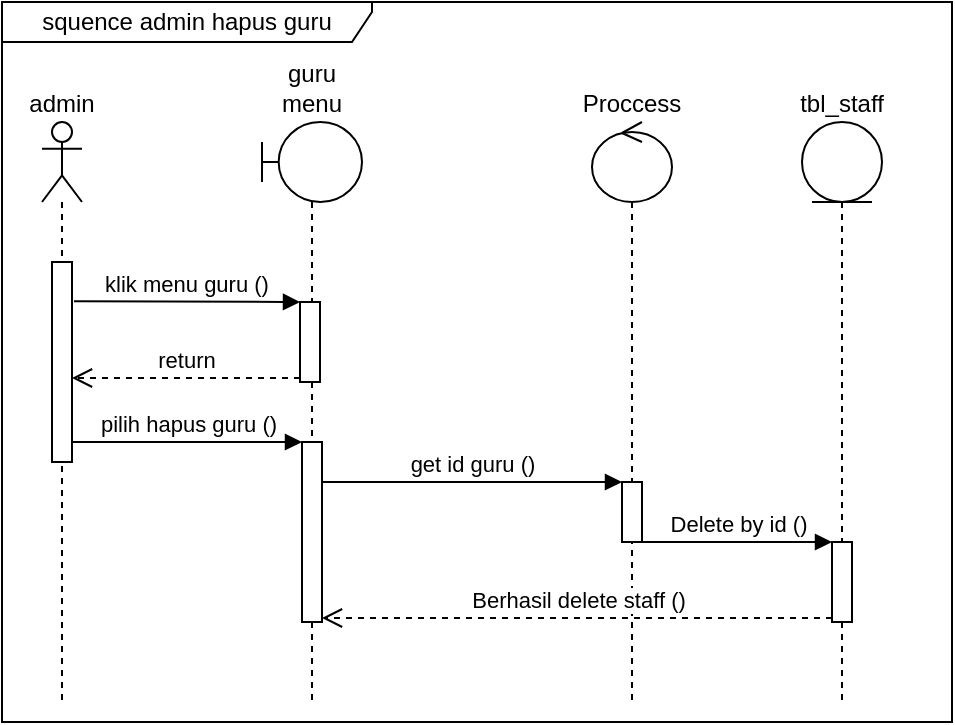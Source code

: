 <mxfile version="17.4.2" type="device"><diagram id="8GVj2OKJ4D0ufu87AxuA" name="Page-1"><mxGraphModel dx="1014" dy="651" grid="1" gridSize="10" guides="1" tooltips="1" connect="1" arrows="1" fold="1" page="1" pageScale="1" pageWidth="850" pageHeight="1100" math="0" shadow="0"><root><mxCell id="0"/><mxCell id="1" parent="0"/><mxCell id="cu_w6PsO_UPOJvD_NwXI-1" value="guru menu" style="shape=umlLifeline;participant=umlBoundary;perimeter=lifelinePerimeter;whiteSpace=wrap;html=1;container=1;collapsible=0;recursiveResize=0;verticalAlign=bottom;spacingTop=36;outlineConnect=0;labelPosition=center;verticalLabelPosition=top;align=center;fontSize=12;" vertex="1" parent="1"><mxGeometry x="240" y="150" width="50" height="290" as="geometry"/></mxCell><mxCell id="cu_w6PsO_UPOJvD_NwXI-2" value="" style="html=1;points=[];perimeter=orthogonalPerimeter;" vertex="1" parent="cu_w6PsO_UPOJvD_NwXI-1"><mxGeometry x="19" y="90" width="10" height="40" as="geometry"/></mxCell><mxCell id="cu_w6PsO_UPOJvD_NwXI-3" value="" style="html=1;points=[];perimeter=orthogonalPerimeter;" vertex="1" parent="cu_w6PsO_UPOJvD_NwXI-1"><mxGeometry x="20" y="160" width="10" height="90" as="geometry"/></mxCell><mxCell id="cu_w6PsO_UPOJvD_NwXI-4" value="Proccess" style="shape=umlLifeline;participant=umlControl;perimeter=lifelinePerimeter;whiteSpace=wrap;html=1;container=1;collapsible=0;recursiveResize=0;verticalAlign=bottom;spacingTop=36;outlineConnect=0;fontSize=12;labelPosition=center;verticalLabelPosition=top;align=center;" vertex="1" parent="1"><mxGeometry x="405" y="150" width="40" height="290" as="geometry"/></mxCell><mxCell id="cu_w6PsO_UPOJvD_NwXI-5" value="" style="html=1;points=[];perimeter=orthogonalPerimeter;" vertex="1" parent="cu_w6PsO_UPOJvD_NwXI-4"><mxGeometry x="15" y="180" width="10" height="30" as="geometry"/></mxCell><mxCell id="cu_w6PsO_UPOJvD_NwXI-6" value="tbl_staff" style="shape=umlLifeline;participant=umlEntity;perimeter=lifelinePerimeter;whiteSpace=wrap;html=1;container=1;collapsible=0;recursiveResize=0;verticalAlign=bottom;spacingTop=36;outlineConnect=0;fontSize=12;labelPosition=center;verticalLabelPosition=top;align=center;" vertex="1" parent="1"><mxGeometry x="510" y="150" width="40" height="290" as="geometry"/></mxCell><mxCell id="cu_w6PsO_UPOJvD_NwXI-7" value="" style="html=1;points=[];perimeter=orthogonalPerimeter;" vertex="1" parent="cu_w6PsO_UPOJvD_NwXI-6"><mxGeometry x="15" y="210" width="10" height="40" as="geometry"/></mxCell><mxCell id="cu_w6PsO_UPOJvD_NwXI-8" value="admin" style="shape=umlLifeline;participant=umlActor;perimeter=lifelinePerimeter;whiteSpace=wrap;html=1;container=1;collapsible=0;recursiveResize=0;verticalAlign=bottom;spacingTop=36;outlineConnect=0;fontSize=12;labelPosition=center;verticalLabelPosition=top;align=center;" vertex="1" parent="1"><mxGeometry x="130" y="150" width="20" height="290" as="geometry"/></mxCell><mxCell id="cu_w6PsO_UPOJvD_NwXI-9" value="" style="html=1;points=[];perimeter=orthogonalPerimeter;fontSize=12;" vertex="1" parent="cu_w6PsO_UPOJvD_NwXI-8"><mxGeometry x="5" y="70" width="10" height="100" as="geometry"/></mxCell><mxCell id="cu_w6PsO_UPOJvD_NwXI-10" value="klik menu guru ()" style="html=1;verticalAlign=bottom;endArrow=block;entryX=0;entryY=0;rounded=0;exitX=1.1;exitY=0.196;exitDx=0;exitDy=0;exitPerimeter=0;" edge="1" parent="1" source="cu_w6PsO_UPOJvD_NwXI-9" target="cu_w6PsO_UPOJvD_NwXI-2"><mxGeometry relative="1" as="geometry"><mxPoint x="150" y="240" as="sourcePoint"/></mxGeometry></mxCell><mxCell id="cu_w6PsO_UPOJvD_NwXI-11" value="return" style="html=1;verticalAlign=bottom;endArrow=open;dashed=1;endSize=8;exitX=0;exitY=0.95;rounded=0;" edge="1" parent="1" source="cu_w6PsO_UPOJvD_NwXI-2" target="cu_w6PsO_UPOJvD_NwXI-9"><mxGeometry relative="1" as="geometry"><mxPoint x="249" y="316" as="targetPoint"/></mxGeometry></mxCell><mxCell id="cu_w6PsO_UPOJvD_NwXI-12" value="pilih hapus guru ()" style="html=1;verticalAlign=bottom;endArrow=block;entryX=0;entryY=0;rounded=0;" edge="1" parent="1" source="cu_w6PsO_UPOJvD_NwXI-9" target="cu_w6PsO_UPOJvD_NwXI-3"><mxGeometry relative="1" as="geometry"><mxPoint x="190" y="310" as="sourcePoint"/></mxGeometry></mxCell><mxCell id="cu_w6PsO_UPOJvD_NwXI-13" value="get id guru ()" style="html=1;verticalAlign=bottom;endArrow=block;entryX=0;entryY=0;rounded=0;" edge="1" parent="1" source="cu_w6PsO_UPOJvD_NwXI-3" target="cu_w6PsO_UPOJvD_NwXI-5"><mxGeometry relative="1" as="geometry"><mxPoint x="315" y="330" as="sourcePoint"/></mxGeometry></mxCell><mxCell id="cu_w6PsO_UPOJvD_NwXI-14" value="Delete by id ()" style="html=1;verticalAlign=bottom;endArrow=block;entryX=0;entryY=0;rounded=0;" edge="1" parent="1" source="cu_w6PsO_UPOJvD_NwXI-5" target="cu_w6PsO_UPOJvD_NwXI-7"><mxGeometry relative="1" as="geometry"><mxPoint x="455" y="360" as="sourcePoint"/></mxGeometry></mxCell><mxCell id="cu_w6PsO_UPOJvD_NwXI-15" value="Berhasil delete staff ()" style="html=1;verticalAlign=bottom;endArrow=open;dashed=1;endSize=8;exitX=0;exitY=0.95;rounded=0;" edge="1" parent="1" source="cu_w6PsO_UPOJvD_NwXI-7" target="cu_w6PsO_UPOJvD_NwXI-3"><mxGeometry relative="1" as="geometry"><mxPoint x="455" y="436" as="targetPoint"/></mxGeometry></mxCell><mxCell id="cu_w6PsO_UPOJvD_NwXI-16" value="squence admin hapus guru" style="shape=umlFrame;whiteSpace=wrap;html=1;width=185;height=20;" vertex="1" parent="1"><mxGeometry x="110" y="90" width="475" height="360" as="geometry"/></mxCell></root></mxGraphModel></diagram></mxfile>